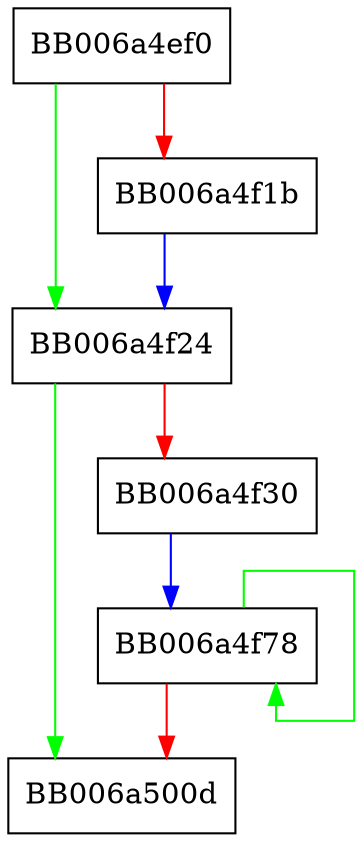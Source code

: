 digraph ossl_cipher_hw_tdes_cfb1 {
  node [shape="box"];
  graph [splines=ortho];
  BB006a4ef0 -> BB006a4f24 [color="green"];
  BB006a4ef0 -> BB006a4f1b [color="red"];
  BB006a4f1b -> BB006a4f24 [color="blue"];
  BB006a4f24 -> BB006a500d [color="green"];
  BB006a4f24 -> BB006a4f30 [color="red"];
  BB006a4f30 -> BB006a4f78 [color="blue"];
  BB006a4f78 -> BB006a4f78 [color="green"];
  BB006a4f78 -> BB006a500d [color="red"];
}